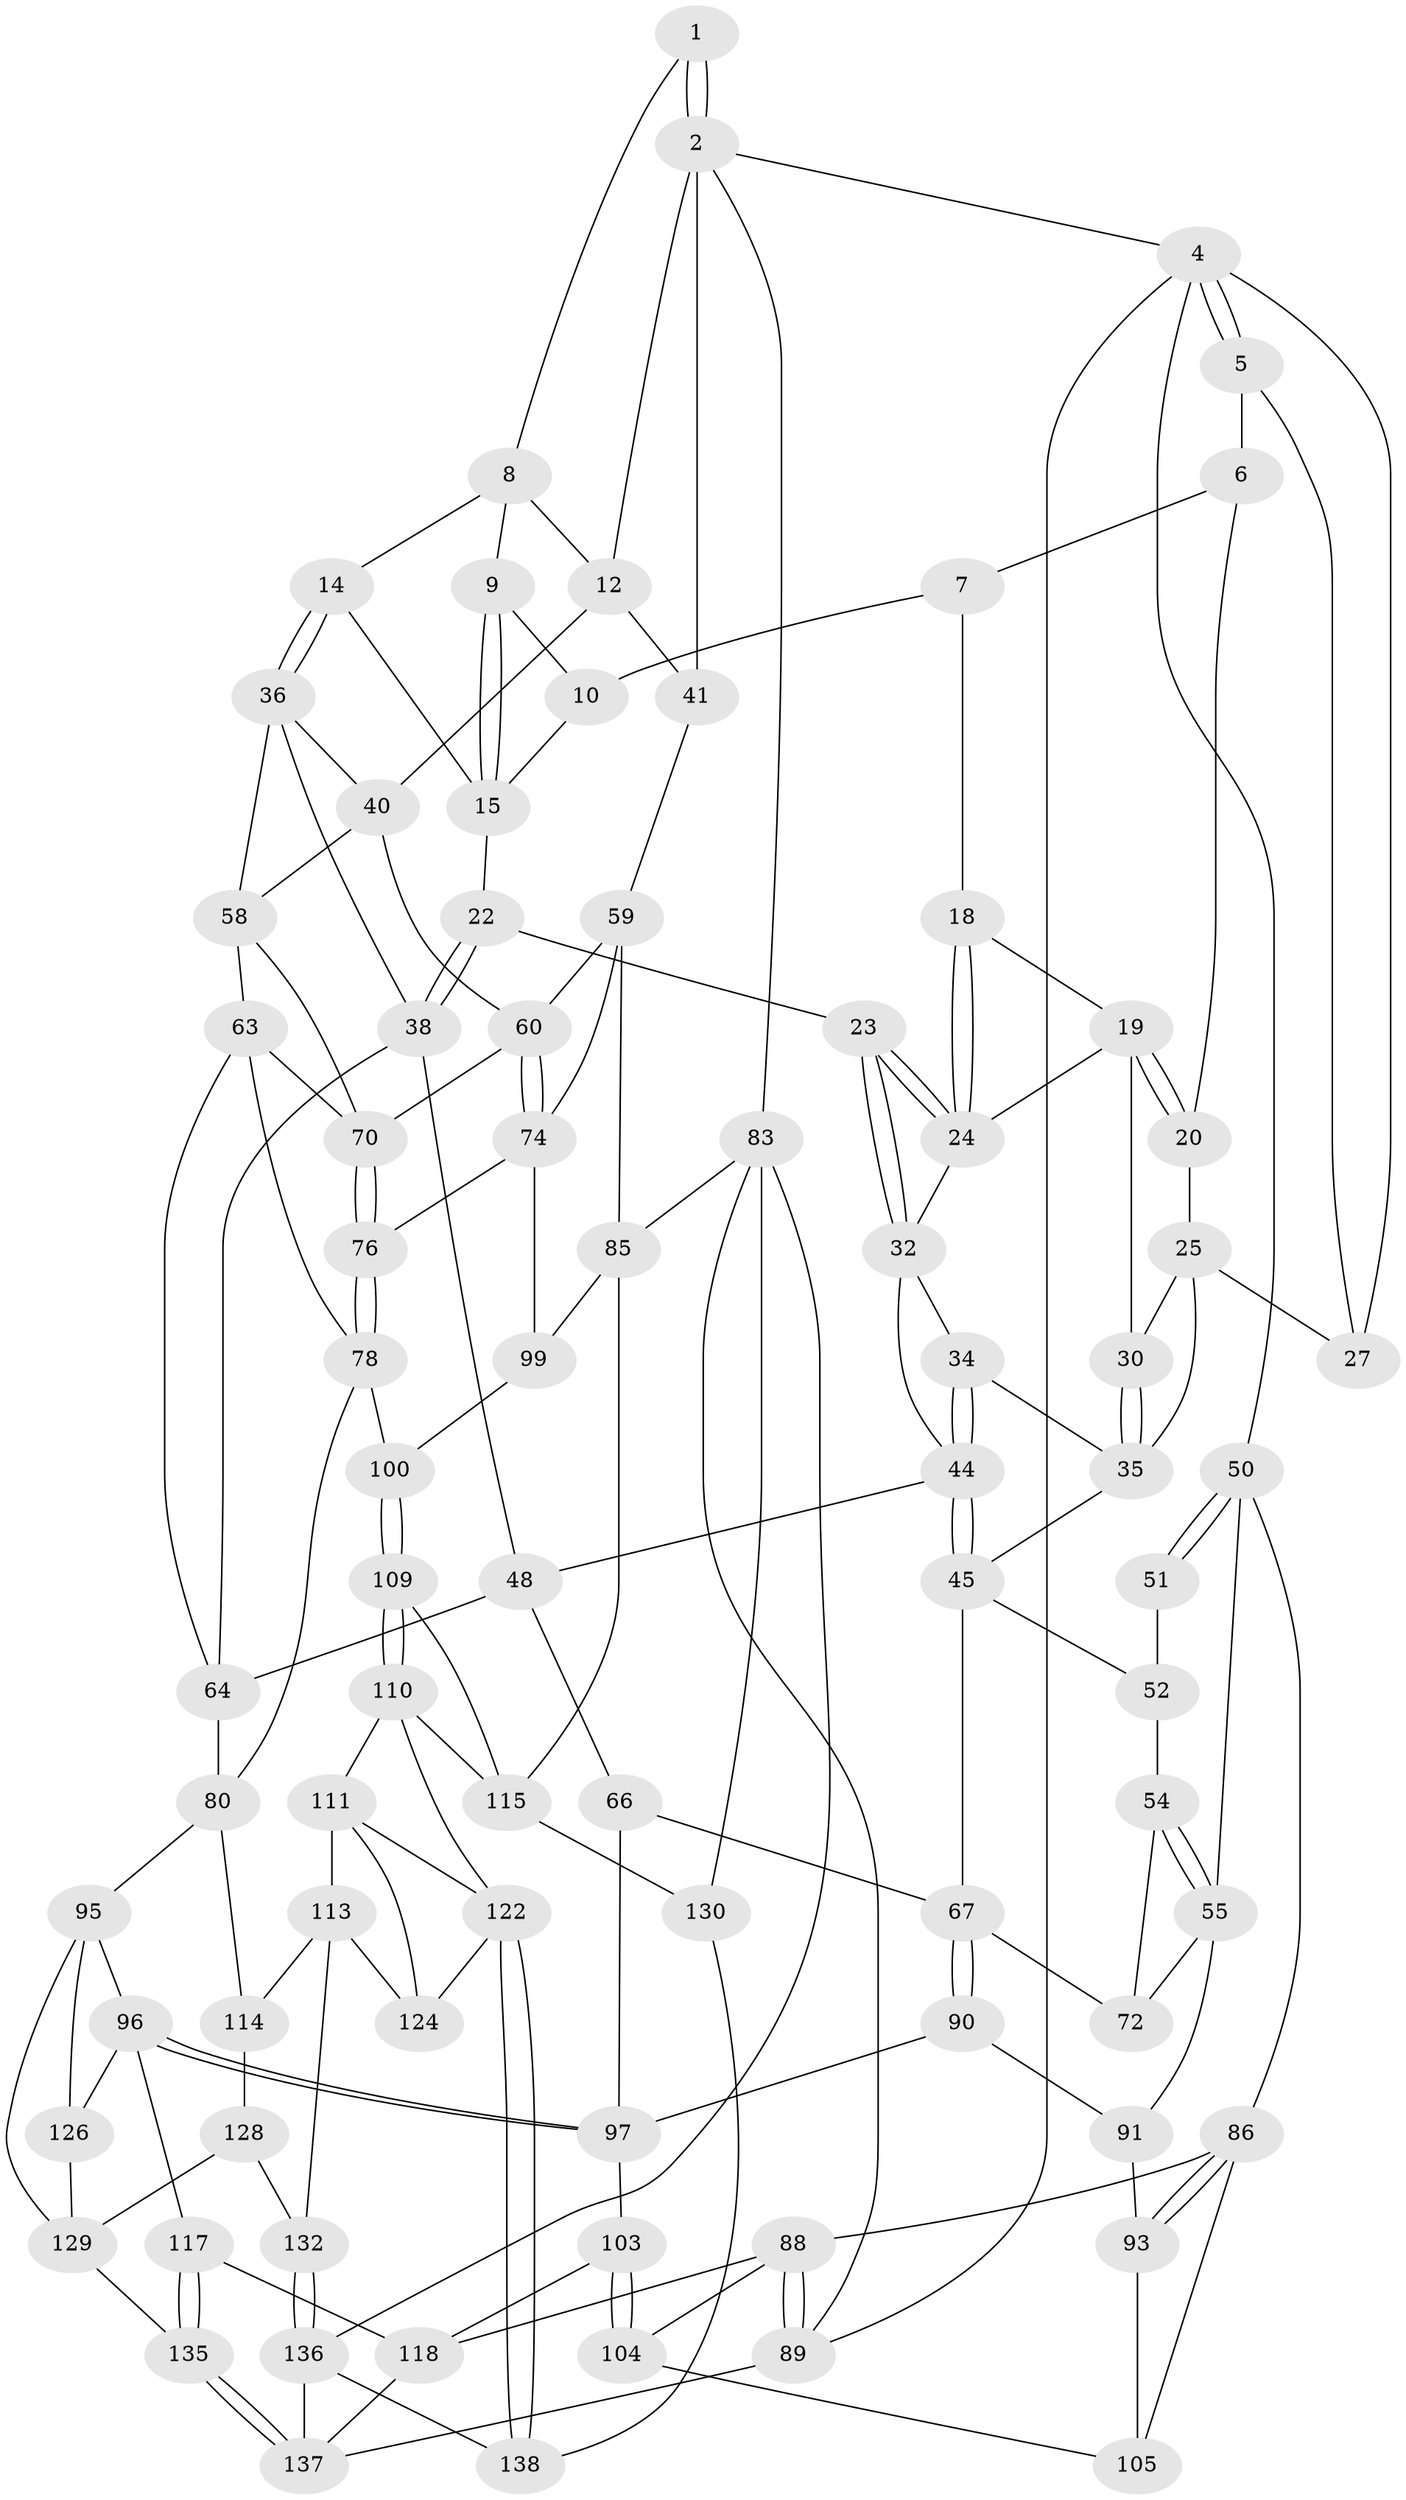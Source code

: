 // Generated by graph-tools (version 1.1) at 2025/52/02/27/25 19:52:37]
// undirected, 84 vertices, 177 edges
graph export_dot {
graph [start="1"]
  node [color=gray90,style=filled];
  1 [pos="+0.5973296510878072+0"];
  2 [pos="+0.9108519186203964+0",super="+3"];
  4 [pos="+0+0",super="+42"];
  5 [pos="+0.07477333823786508+0",super="+17"];
  6 [pos="+0.1531652260875235+0",super="+16"];
  7 [pos="+0.42888480840996396+0",super="+11"];
  8 [pos="+0.5651791793755718+0",super="+13"];
  9 [pos="+0.5213251462370427+0.03274801619274517"];
  10 [pos="+0.4336560486260521+0.03655024510618827"];
  12 [pos="+0.7657323997303351+0.03359337514518645",super="+39"];
  14 [pos="+0.572912414650205+0.10518653875832709"];
  15 [pos="+0.5608812492106586+0.10318550014960566",super="+21"];
  18 [pos="+0.38289933841796375+0.05079613140309118"];
  19 [pos="+0.2756721450283896+0.050855593386133324",super="+29"];
  20 [pos="+0.2355220512344641+0"];
  22 [pos="+0.4486491073999278+0.17131145180735552"];
  23 [pos="+0.41819472091334425+0.1874374160524508"];
  24 [pos="+0.3795593392985035+0.1264668799863406",super="+31"];
  25 [pos="+0.17246908487188448+0.11442507606567537",super="+26"];
  27 [pos="+0.10585779405873984+0.18075538738255748",super="+28"];
  30 [pos="+0.26364697370460666+0.13130048092634128"];
  32 [pos="+0.4019299194305772+0.20428231288817342",super="+33"];
  34 [pos="+0.2935631910120459+0.16349727631599523"];
  35 [pos="+0.26219723915873716+0.14380503316664744",super="+43"];
  36 [pos="+0.585349386409894+0.1348247470772338",super="+37"];
  38 [pos="+0.5596760103070526+0.24821064935375478",super="+47"];
  40 [pos="+0.7591015168289762+0.19999453434915146",super="+57"];
  41 [pos="+1+0.1544955851162362"];
  44 [pos="+0.30398981792638446+0.3004971609187187",super="+49"];
  45 [pos="+0.21864799849826214+0.3456009947773425",super="+46"];
  48 [pos="+0.38227065811836913+0.2653249834030304",super="+65"];
  50 [pos="+0+0.24549847209540107",super="+56"];
  51 [pos="+0.0010207604084301561+0.2223001706932878"];
  52 [pos="+0.1662529230793023+0.278808554038115",super="+53"];
  54 [pos="+0+0.3553379389279033"];
  55 [pos="+0+0.3736057507919418",super="+81"];
  58 [pos="+0.5763253907998634+0.2590234249469771",super="+62"];
  59 [pos="+1+0.2538343580843495",super="+82"];
  60 [pos="+0.8148318857284029+0.2865806014863143",super="+61"];
  63 [pos="+0.5351147419622714+0.37326916396872956",super="+77"];
  64 [pos="+0.5004479953343627+0.4008302834618181",super="+69"];
  66 [pos="+0.2889485575538759+0.4699163994502933"];
  67 [pos="+0.2205895732500284+0.39219572677687425",super="+68"];
  70 [pos="+0.7601268386259222+0.3040281234084856",super="+71"];
  72 [pos="+0.032758201364941425+0.34985064561464563",super="+73"];
  74 [pos="+0.9586774076741722+0.46382534173764467",super="+75"];
  76 [pos="+0.8817816749415621+0.4691530730415648"];
  78 [pos="+0.7105436935606215+0.5161661141252447",super="+79"];
  80 [pos="+0.5566741305579807+0.5770082573398044",super="+94"];
  83 [pos="+1+1",super="+84"];
  85 [pos="+1+0.7205352406815032",super="+101"];
  86 [pos="+0+0.569557009298209",super="+87"];
  88 [pos="+0+0.9788395640747636",super="+107"];
  89 [pos="+0+1"];
  90 [pos="+0.12059281428641201+0.5692185998550335"];
  91 [pos="+0.11901562057093744+0.5703754653675893",super="+92"];
  93 [pos="+0.005385833649247256+0.551142533648124",super="+102"];
  95 [pos="+0.3980718965022268+0.6774228839653625",super="+125"];
  96 [pos="+0.3369019631110716+0.6610087455259251",super="+116"];
  97 [pos="+0.32155131792587976+0.652136058456903",super="+98"];
  99 [pos="+0.8346404076981174+0.6225195581536015"];
  100 [pos="+0.677217535589938+0.5948080446227068"];
  103 [pos="+0.20170611938795246+0.6970743301155203",super="+108"];
  104 [pos="+0.1263489487103872+0.6516110199458801",super="+106"];
  105 [pos="+0.11036334556429876+0.635542553607711"];
  109 [pos="+0.6807124524834506+0.6368009035020663"];
  110 [pos="+0.6824376597394674+0.7030962503258726",super="+121"];
  111 [pos="+0.5936898524406657+0.7723026998006454",super="+112"];
  113 [pos="+0.49116133478516105+0.7784754063989899",super="+131"];
  114 [pos="+0.44458970640922724+0.7488647844577487",super="+127"];
  115 [pos="+0.8751311453099262+0.7518111507824189",super="+120"];
  117 [pos="+0.23253450260851075+0.8589215204492381"];
  118 [pos="+0.20236080175243618+0.8528271433304283",super="+119"];
  122 [pos="+0.6459713119034342+0.8773572030960372",super="+123"];
  124 [pos="+0.5734390676255992+0.8763266014628847"];
  126 [pos="+0.28730256029674367+0.8407278028073134"];
  128 [pos="+0.3526535307423714+0.8604593134073143",super="+133"];
  129 [pos="+0.34190172237857597+0.8612280184623824",super="+134"];
  130 [pos="+0.787760828262202+0.8730804955214475"];
  132 [pos="+0.46689204646372573+1"];
  135 [pos="+0.33084149023567044+1"];
  136 [pos="+0.4523567398379072+1",super="+139"];
  137 [pos="+0.3612040758919337+1",super="+140"];
  138 [pos="+0.6882864469528085+0.9228696184703541"];
  1 -- 2;
  1 -- 2;
  1 -- 8;
  2 -- 12;
  2 -- 41;
  2 -- 83;
  2 -- 4;
  4 -- 5;
  4 -- 5;
  4 -- 89;
  4 -- 50;
  4 -- 27;
  5 -- 6 [weight=2];
  5 -- 27;
  6 -- 7;
  6 -- 20;
  7 -- 10;
  7 -- 18;
  8 -- 9;
  8 -- 12;
  8 -- 14;
  9 -- 10;
  9 -- 15;
  9 -- 15;
  10 -- 15;
  12 -- 40;
  12 -- 41;
  14 -- 15;
  14 -- 36;
  14 -- 36;
  15 -- 22;
  18 -- 19;
  18 -- 24;
  18 -- 24;
  19 -- 20;
  19 -- 20;
  19 -- 30;
  19 -- 24;
  20 -- 25;
  22 -- 23;
  22 -- 38;
  22 -- 38;
  23 -- 24;
  23 -- 24;
  23 -- 32;
  23 -- 32;
  24 -- 32;
  25 -- 30;
  25 -- 27;
  25 -- 35;
  30 -- 35;
  30 -- 35;
  32 -- 34;
  32 -- 44;
  34 -- 35;
  34 -- 44;
  34 -- 44;
  35 -- 45;
  36 -- 40;
  36 -- 58;
  36 -- 38;
  38 -- 48;
  38 -- 64;
  40 -- 58;
  40 -- 60;
  41 -- 59;
  44 -- 45;
  44 -- 45;
  44 -- 48;
  45 -- 67;
  45 -- 52;
  48 -- 66;
  48 -- 64;
  50 -- 51;
  50 -- 51;
  50 -- 86;
  50 -- 55;
  51 -- 52;
  52 -- 54;
  54 -- 55;
  54 -- 55;
  54 -- 72;
  55 -- 72;
  55 -- 91;
  58 -- 70;
  58 -- 63;
  59 -- 60;
  59 -- 74;
  59 -- 85;
  60 -- 74;
  60 -- 74;
  60 -- 70;
  63 -- 64;
  63 -- 78;
  63 -- 70;
  64 -- 80;
  66 -- 67;
  66 -- 97;
  67 -- 90;
  67 -- 90;
  67 -- 72;
  70 -- 76;
  70 -- 76;
  74 -- 99;
  74 -- 76;
  76 -- 78;
  76 -- 78;
  78 -- 80;
  78 -- 100;
  80 -- 114;
  80 -- 95;
  83 -- 89;
  83 -- 130;
  83 -- 85;
  83 -- 136;
  85 -- 115;
  85 -- 99;
  86 -- 93;
  86 -- 93;
  86 -- 88;
  86 -- 105;
  88 -- 89;
  88 -- 89;
  88 -- 118;
  88 -- 104;
  89 -- 137;
  90 -- 91;
  90 -- 97;
  91 -- 93 [weight=2];
  93 -- 105;
  95 -- 96;
  95 -- 129;
  95 -- 126;
  96 -- 97;
  96 -- 97;
  96 -- 117;
  96 -- 126;
  97 -- 103;
  99 -- 100;
  100 -- 109;
  100 -- 109;
  103 -- 104 [weight=2];
  103 -- 104;
  103 -- 118;
  104 -- 105;
  109 -- 110;
  109 -- 110;
  109 -- 115;
  110 -- 111;
  110 -- 122;
  110 -- 115;
  111 -- 122;
  111 -- 113;
  111 -- 124;
  113 -- 114;
  113 -- 124;
  113 -- 132;
  114 -- 128 [weight=2];
  115 -- 130;
  117 -- 118;
  117 -- 135;
  117 -- 135;
  118 -- 137;
  122 -- 138;
  122 -- 138;
  122 -- 124;
  126 -- 129;
  128 -- 129;
  128 -- 132;
  129 -- 135;
  130 -- 138;
  132 -- 136;
  132 -- 136;
  135 -- 137;
  135 -- 137;
  136 -- 137;
  136 -- 138;
}
